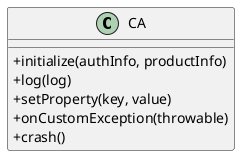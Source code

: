 @startuml

skinparam classAttributeIconSize 0
class CA {
+initialize(authInfo, productInfo)
+log(log)
+setProperty(key, value)
+onCustomException(throwable)
+crash()
}

@enduml